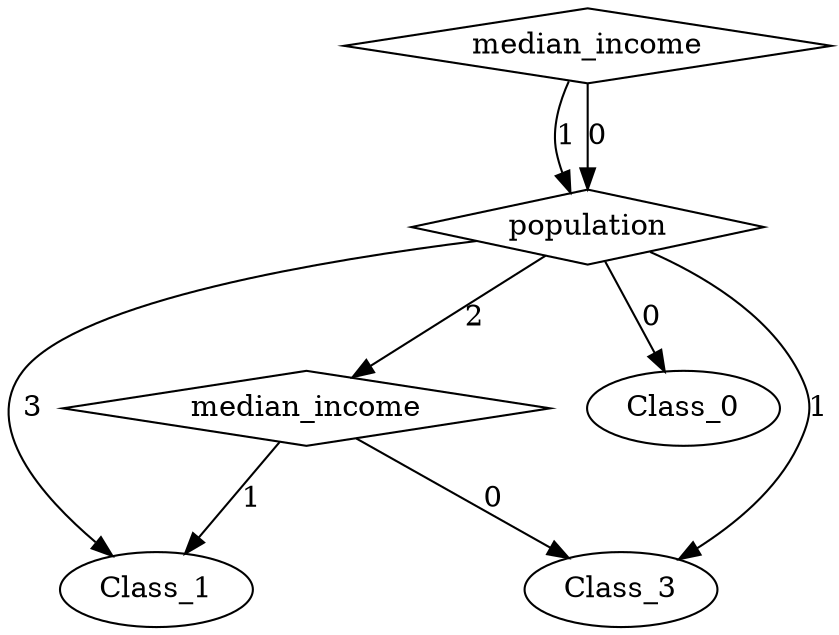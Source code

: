 digraph {
node [label=Class_1,style=""] Class_1
node [label=Class_3,style=""] Class_3
node [label=Class_1,style=""] Class_1
node [label=Class_3,style=""] Class_3
node [label=Class_0,style=""] Class_0
node [label=median_income,shape="diamond",style=""] 2
node [label=population,shape="diamond",style=""] 1
node [label=median_income,shape="diamond",style=""] 0

2 -> Class_1 [label="1"]
2 -> Class_3 [label="0"]
1 -> Class_1 [label="3"]
1 -> 2 [label="2"]
1 -> Class_3 [label="1"]
1 -> Class_0 [label="0"]
0 -> 1 [label="1"]
0 -> 1 [label="0"]
}